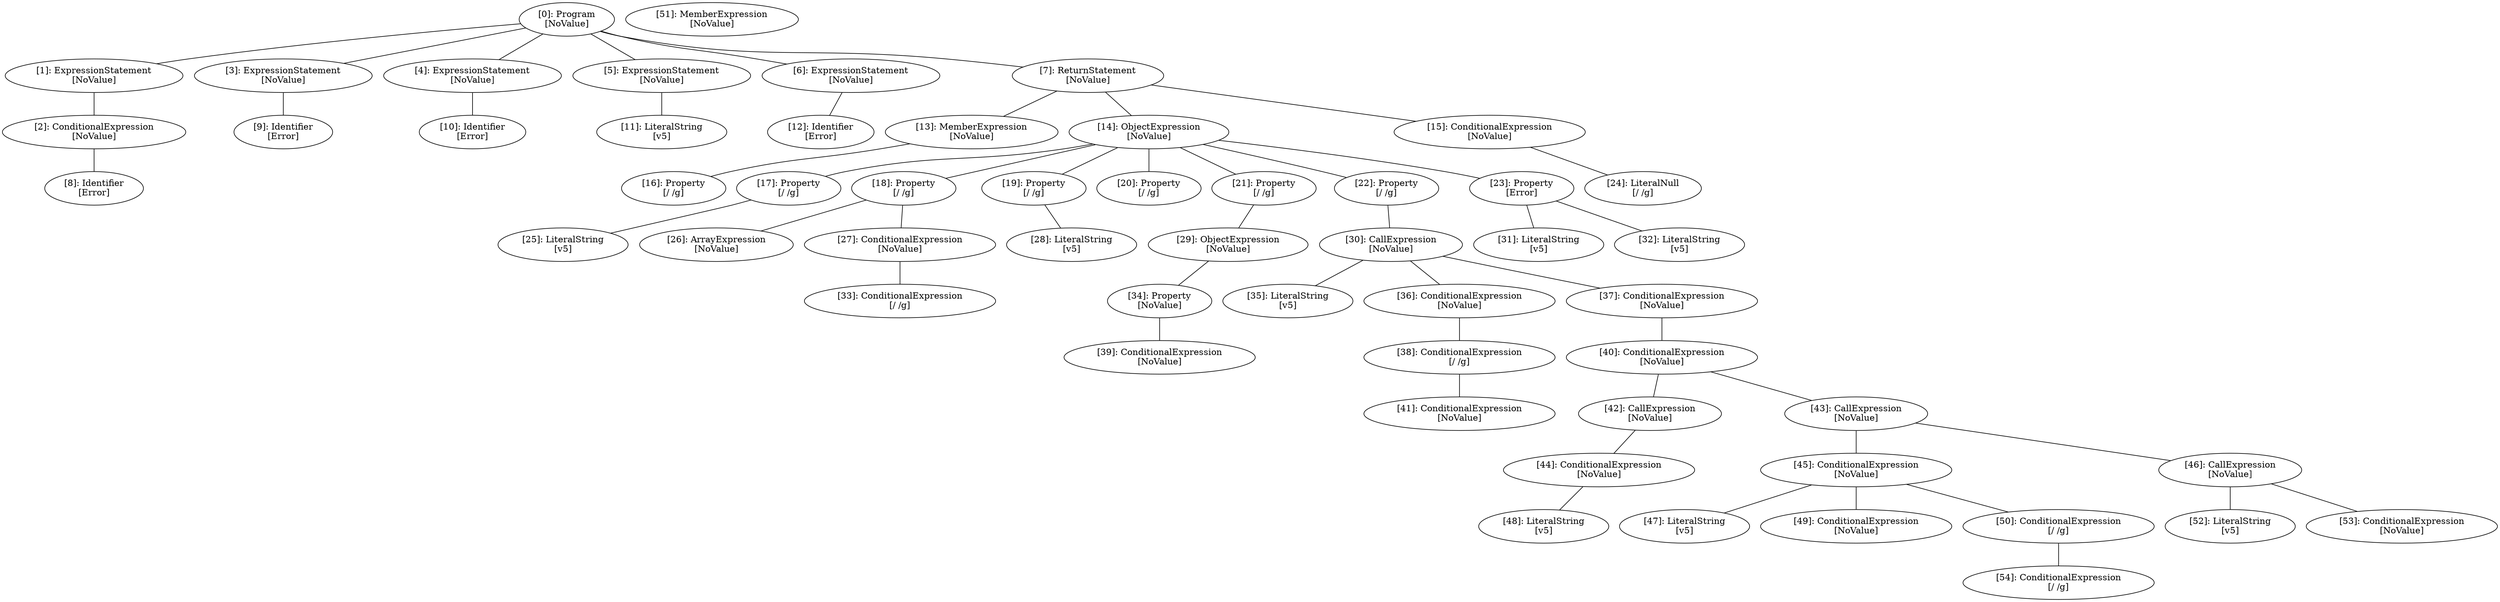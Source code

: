// Result
graph {
	0 [label="[0]: Program
[NoValue]"]
	1 [label="[1]: ExpressionStatement
[NoValue]"]
	2 [label="[2]: ConditionalExpression
[NoValue]"]
	3 [label="[3]: ExpressionStatement
[NoValue]"]
	4 [label="[4]: ExpressionStatement
[NoValue]"]
	5 [label="[5]: ExpressionStatement
[NoValue]"]
	6 [label="[6]: ExpressionStatement
[NoValue]"]
	7 [label="[7]: ReturnStatement
[NoValue]"]
	8 [label="[8]: Identifier
[Error]"]
	9 [label="[9]: Identifier
[Error]"]
	10 [label="[10]: Identifier
[Error]"]
	11 [label="[11]: LiteralString
[v5]"]
	12 [label="[12]: Identifier
[Error]"]
	13 [label="[13]: MemberExpression
[NoValue]"]
	14 [label="[14]: ObjectExpression
[NoValue]"]
	15 [label="[15]: ConditionalExpression
[NoValue]"]
	16 [label="[16]: Property
[/ /g]"]
	17 [label="[17]: Property
[/ /g]"]
	18 [label="[18]: Property
[/ /g]"]
	19 [label="[19]: Property
[/ /g]"]
	20 [label="[20]: Property
[/ /g]"]
	21 [label="[21]: Property
[/ /g]"]
	22 [label="[22]: Property
[/ /g]"]
	23 [label="[23]: Property
[Error]"]
	24 [label="[24]: LiteralNull
[/ /g]"]
	25 [label="[25]: LiteralString
[v5]"]
	26 [label="[26]: ArrayExpression
[NoValue]"]
	27 [label="[27]: ConditionalExpression
[NoValue]"]
	28 [label="[28]: LiteralString
[v5]"]
	29 [label="[29]: ObjectExpression
[NoValue]"]
	30 [label="[30]: CallExpression
[NoValue]"]
	31 [label="[31]: LiteralString
[v5]"]
	32 [label="[32]: LiteralString
[v5]"]
	33 [label="[33]: ConditionalExpression
[/ /g]"]
	34 [label="[34]: Property
[NoValue]"]
	35 [label="[35]: LiteralString
[v5]"]
	36 [label="[36]: ConditionalExpression
[NoValue]"]
	37 [label="[37]: ConditionalExpression
[NoValue]"]
	38 [label="[38]: ConditionalExpression
[/ /g]"]
	39 [label="[39]: ConditionalExpression
[NoValue]"]
	40 [label="[40]: ConditionalExpression
[NoValue]"]
	41 [label="[41]: ConditionalExpression
[NoValue]"]
	42 [label="[42]: CallExpression
[NoValue]"]
	43 [label="[43]: CallExpression
[NoValue]"]
	44 [label="[44]: ConditionalExpression
[NoValue]"]
	45 [label="[45]: ConditionalExpression
[NoValue]"]
	46 [label="[46]: CallExpression
[NoValue]"]
	47 [label="[47]: LiteralString
[v5]"]
	48 [label="[48]: LiteralString
[v5]"]
	49 [label="[49]: ConditionalExpression
[NoValue]"]
	50 [label="[50]: ConditionalExpression
[/ /g]"]
	51 [label="[51]: MemberExpression
[NoValue]"]
	52 [label="[52]: LiteralString
[v5]"]
	53 [label="[53]: ConditionalExpression
[NoValue]"]
	54 [label="[54]: ConditionalExpression
[/ /g]"]
	0 -- 1
	0 -- 3
	0 -- 4
	0 -- 5
	0 -- 6
	0 -- 7
	1 -- 2
	2 -- 8
	3 -- 9
	4 -- 10
	5 -- 11
	6 -- 12
	7 -- 13
	7 -- 14
	7 -- 15
	13 -- 16
	14 -- 17
	14 -- 18
	14 -- 19
	14 -- 20
	14 -- 21
	14 -- 22
	14 -- 23
	15 -- 24
	17 -- 25
	18 -- 26
	18 -- 27
	19 -- 28
	21 -- 29
	22 -- 30
	23 -- 31
	23 -- 32
	27 -- 33
	29 -- 34
	30 -- 35
	30 -- 36
	30 -- 37
	34 -- 39
	36 -- 38
	37 -- 40
	38 -- 41
	40 -- 42
	40 -- 43
	42 -- 44
	43 -- 45
	43 -- 46
	44 -- 48
	45 -- 47
	45 -- 49
	45 -- 50
	46 -- 52
	46 -- 53
	50 -- 54
}
